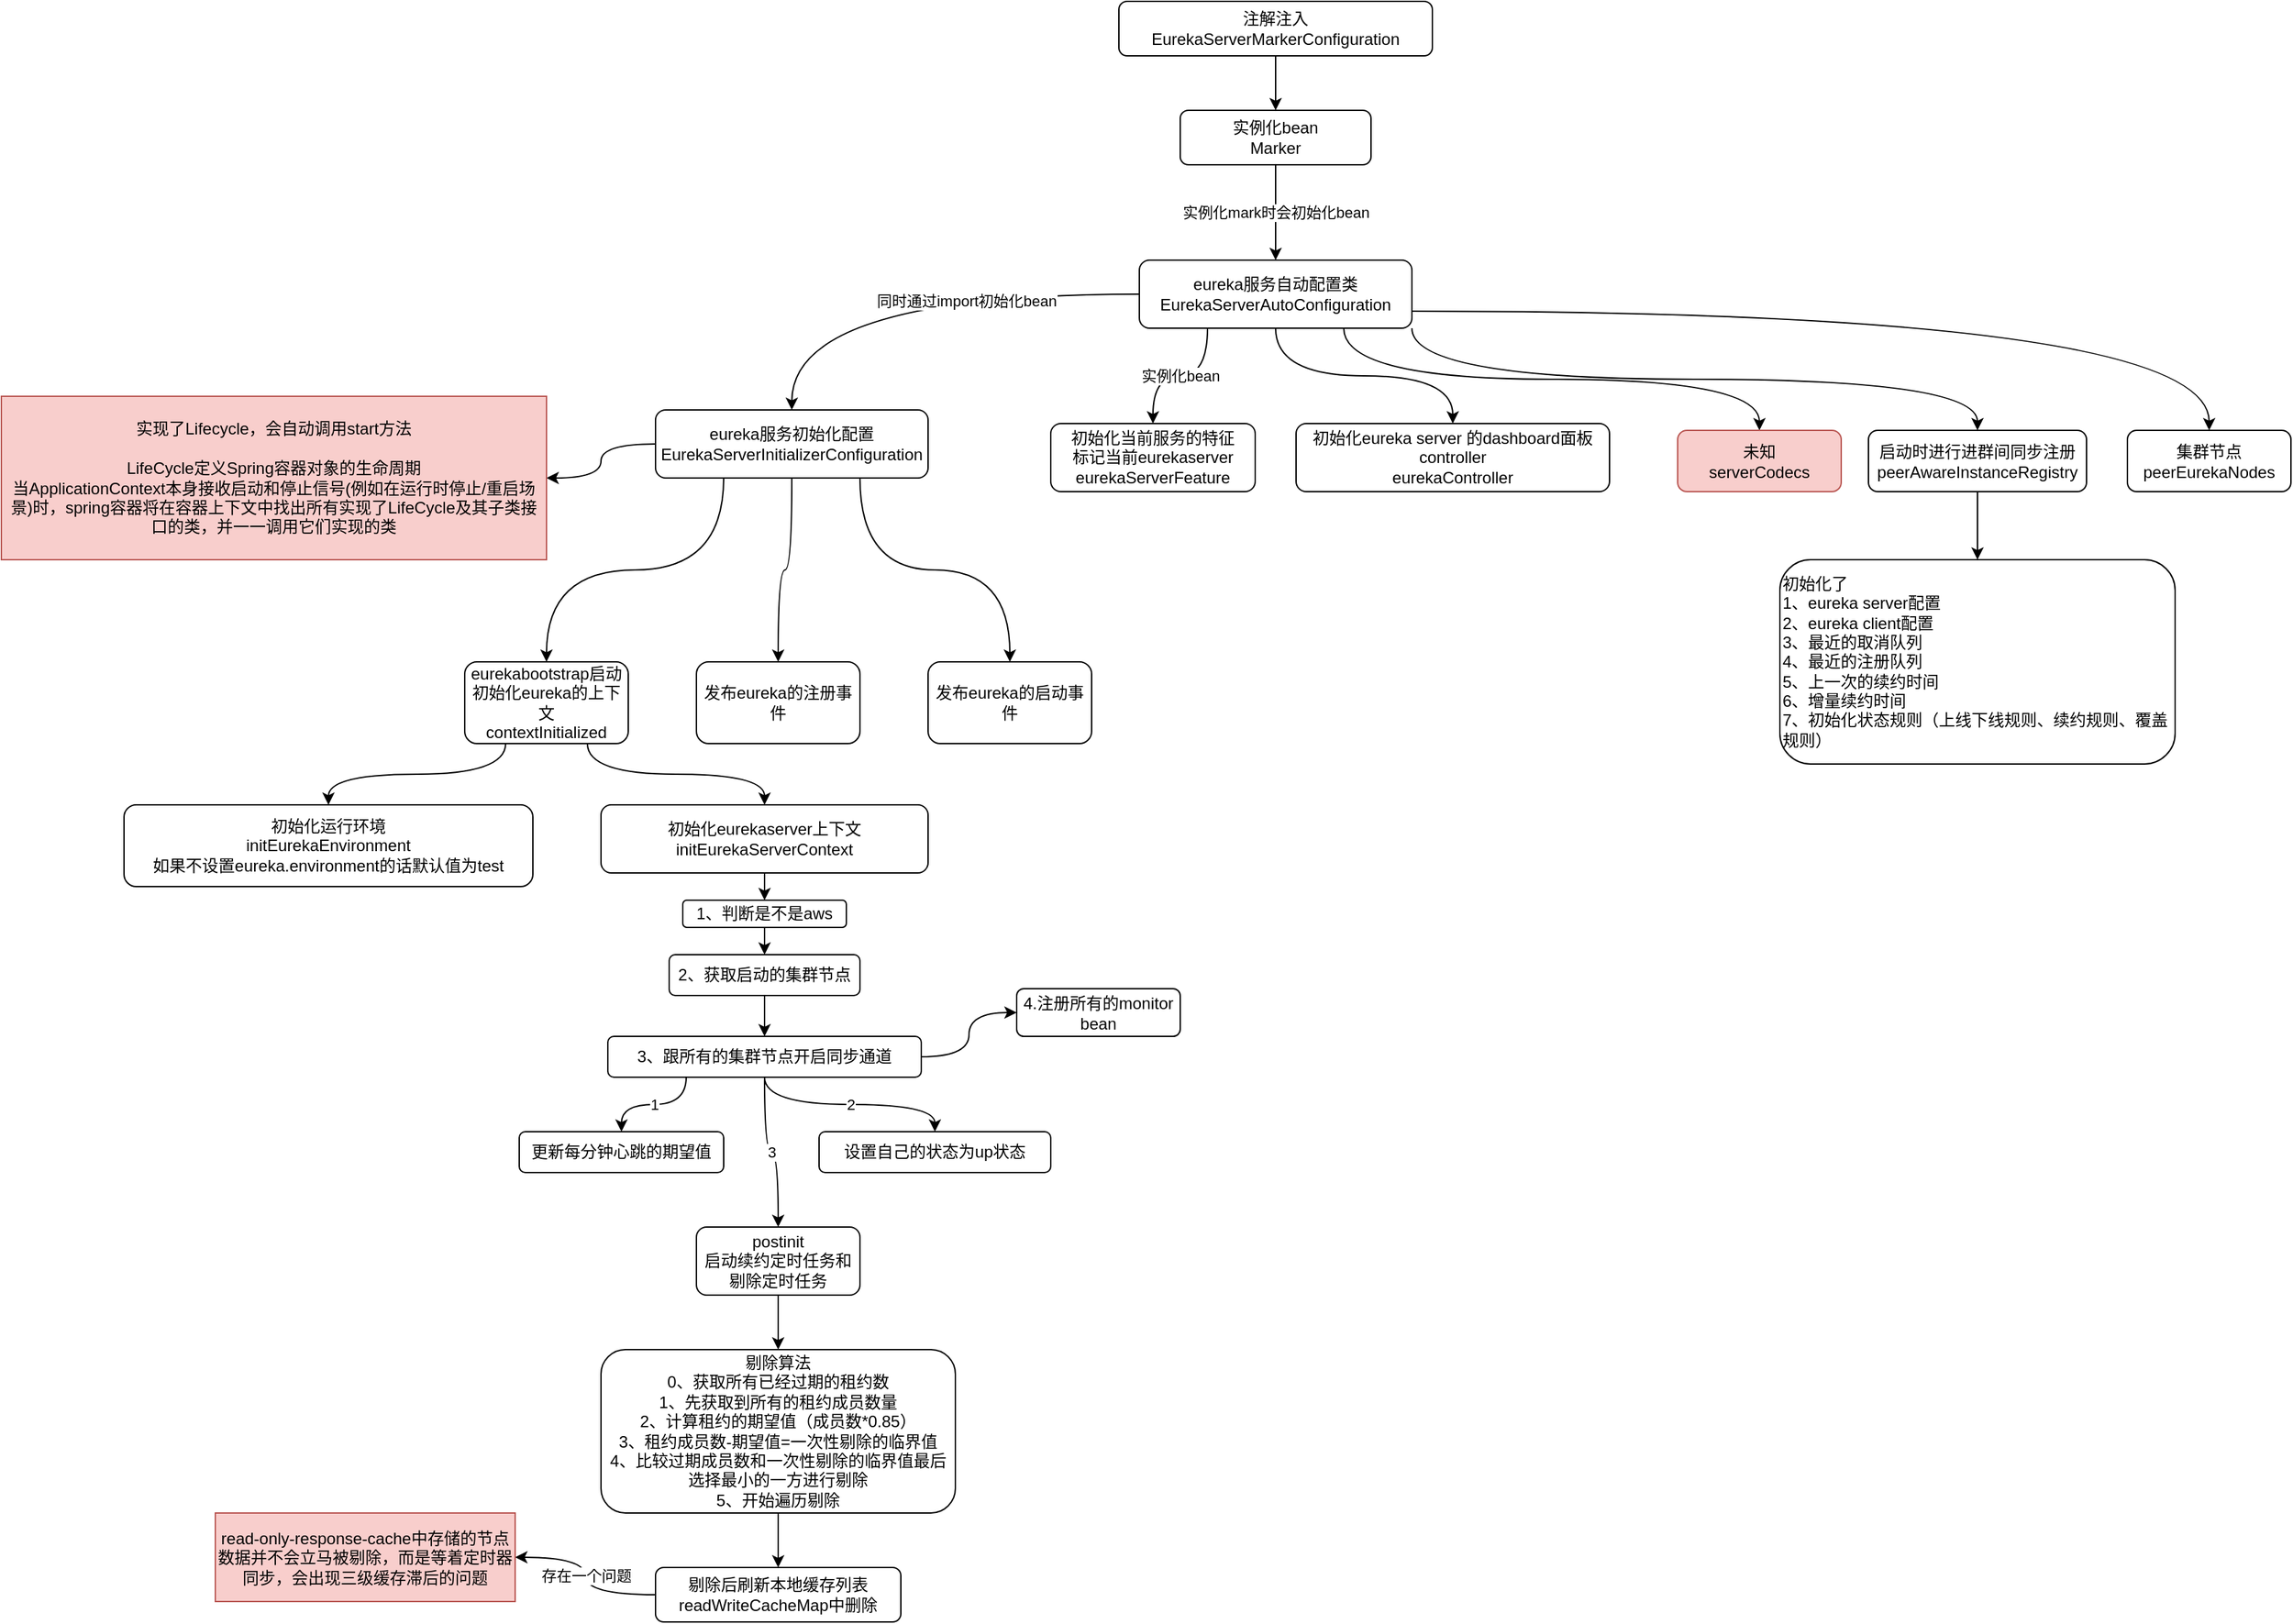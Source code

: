 <mxfile version="13.3.5" type="device" pages="3"><diagram id="aDoGiTlFpfA779Uw45xa" name="eureka server启动"><mxGraphModel dx="2204" dy="832" grid="1" gridSize="10" guides="1" tooltips="1" connect="1" arrows="1" fold="1" page="1" pageScale="1" pageWidth="827" pageHeight="1169" math="0" shadow="0"><root><mxCell id="0"/><mxCell id="1" parent="0"/><mxCell id="9czkAnY0E0y05Geg_O2x-7" value="" style="edgeStyle=orthogonalEdgeStyle;rounded=0;orthogonalLoop=1;jettySize=auto;html=1;curved=1;" parent="1" source="9czkAnY0E0y05Geg_O2x-1" target="9czkAnY0E0y05Geg_O2x-6" edge="1"><mxGeometry relative="1" as="geometry"/></mxCell><mxCell id="9czkAnY0E0y05Geg_O2x-8" value="同时通过import初始化bean" style="edgeLabel;html=1;align=center;verticalAlign=middle;resizable=0;points=[];" parent="9czkAnY0E0y05Geg_O2x-7" vertex="1" connectable="0"><mxGeometry x="-0.251" y="5" relative="1" as="geometry"><mxPoint as="offset"/></mxGeometry></mxCell><mxCell id="9czkAnY0E0y05Geg_O2x-10" value="实例化bean" style="edgeStyle=orthogonalEdgeStyle;curved=1;rounded=0;orthogonalLoop=1;jettySize=auto;html=1;exitX=0.25;exitY=1;exitDx=0;exitDy=0;" parent="1" source="9czkAnY0E0y05Geg_O2x-1" target="9czkAnY0E0y05Geg_O2x-11" edge="1"><mxGeometry relative="1" as="geometry"><mxPoint x="310" y="410" as="targetPoint"/></mxGeometry></mxCell><mxCell id="9czkAnY0E0y05Geg_O2x-12" style="edgeStyle=orthogonalEdgeStyle;curved=1;rounded=0;orthogonalLoop=1;jettySize=auto;html=1;exitX=0.5;exitY=1;exitDx=0;exitDy=0;" parent="1" source="9czkAnY0E0y05Geg_O2x-1" target="9czkAnY0E0y05Geg_O2x-13" edge="1"><mxGeometry relative="1" as="geometry"><mxPoint x="420" y="410" as="targetPoint"/></mxGeometry></mxCell><mxCell id="9czkAnY0E0y05Geg_O2x-14" style="edgeStyle=orthogonalEdgeStyle;curved=1;rounded=0;orthogonalLoop=1;jettySize=auto;html=1;exitX=0.75;exitY=1;exitDx=0;exitDy=0;" parent="1" source="9czkAnY0E0y05Geg_O2x-1" target="9czkAnY0E0y05Geg_O2x-15" edge="1"><mxGeometry relative="1" as="geometry"><mxPoint x="710" y="410" as="targetPoint"/></mxGeometry></mxCell><mxCell id="9czkAnY0E0y05Geg_O2x-16" style="edgeStyle=orthogonalEdgeStyle;curved=1;rounded=0;orthogonalLoop=1;jettySize=auto;html=1;exitX=1;exitY=1;exitDx=0;exitDy=0;" parent="1" source="9czkAnY0E0y05Geg_O2x-1" target="9czkAnY0E0y05Geg_O2x-17" edge="1"><mxGeometry relative="1" as="geometry"><mxPoint x="840" y="420" as="targetPoint"/></mxGeometry></mxCell><mxCell id="9czkAnY0E0y05Geg_O2x-18" style="edgeStyle=orthogonalEdgeStyle;curved=1;rounded=0;orthogonalLoop=1;jettySize=auto;html=1;exitX=1;exitY=0.75;exitDx=0;exitDy=0;" parent="1" source="9czkAnY0E0y05Geg_O2x-1" target="9czkAnY0E0y05Geg_O2x-19" edge="1"><mxGeometry relative="1" as="geometry"><mxPoint x="1020" y="420" as="targetPoint"/></mxGeometry></mxCell><mxCell id="9czkAnY0E0y05Geg_O2x-1" value="eureka服务自动配置类&lt;br&gt;EurekaServerAutoConfiguration" style="rounded=1;whiteSpace=wrap;html=1;" parent="1" vertex="1"><mxGeometry x="265" y="290" width="200" height="50" as="geometry"/></mxCell><mxCell id="5LAfZP62Lct843WxOW_F-3" style="edgeStyle=orthogonalEdgeStyle;rounded=0;orthogonalLoop=1;jettySize=auto;html=1;exitX=0;exitY=0.5;exitDx=0;exitDy=0;entryX=1;entryY=0.5;entryDx=0;entryDy=0;curved=1;" parent="1" source="9czkAnY0E0y05Geg_O2x-6" target="5LAfZP62Lct843WxOW_F-2" edge="1"><mxGeometry relative="1" as="geometry"/></mxCell><mxCell id="5LAfZP62Lct843WxOW_F-4" style="edgeStyle=orthogonalEdgeStyle;curved=1;rounded=0;orthogonalLoop=1;jettySize=auto;html=1;exitX=0.25;exitY=1;exitDx=0;exitDy=0;" parent="1" source="9czkAnY0E0y05Geg_O2x-6" target="5LAfZP62Lct843WxOW_F-5" edge="1"><mxGeometry relative="1" as="geometry"><mxPoint x="-80" y="550" as="targetPoint"/></mxGeometry></mxCell><mxCell id="5LAfZP62Lct843WxOW_F-6" style="edgeStyle=orthogonalEdgeStyle;curved=1;rounded=0;orthogonalLoop=1;jettySize=auto;html=1;exitX=0.5;exitY=1;exitDx=0;exitDy=0;" parent="1" source="9czkAnY0E0y05Geg_O2x-6" target="5LAfZP62Lct843WxOW_F-7" edge="1"><mxGeometry relative="1" as="geometry"><mxPoint x="10" y="570" as="targetPoint"/></mxGeometry></mxCell><mxCell id="5LAfZP62Lct843WxOW_F-8" style="edgeStyle=orthogonalEdgeStyle;curved=1;rounded=0;orthogonalLoop=1;jettySize=auto;html=1;exitX=0.75;exitY=1;exitDx=0;exitDy=0;" parent="1" source="9czkAnY0E0y05Geg_O2x-6" target="5LAfZP62Lct843WxOW_F-9" edge="1"><mxGeometry relative="1" as="geometry"><mxPoint x="150" y="570" as="targetPoint"/></mxGeometry></mxCell><mxCell id="9czkAnY0E0y05Geg_O2x-6" value="eureka服务初始化配置&lt;br&gt;EurekaServerInitializerConfiguration" style="rounded=1;whiteSpace=wrap;html=1;" parent="1" vertex="1"><mxGeometry x="-90" y="400" width="200" height="50" as="geometry"/></mxCell><mxCell id="9czkAnY0E0y05Geg_O2x-4" value="" style="edgeStyle=orthogonalEdgeStyle;rounded=0;orthogonalLoop=1;jettySize=auto;html=1;" parent="1" source="9czkAnY0E0y05Geg_O2x-2" target="9czkAnY0E0y05Geg_O2x-3" edge="1"><mxGeometry relative="1" as="geometry"/></mxCell><mxCell id="9czkAnY0E0y05Geg_O2x-2" value="注解注入&lt;br&gt;EurekaServerMarkerConfiguration" style="rounded=1;whiteSpace=wrap;html=1;" parent="1" vertex="1"><mxGeometry x="250" y="100" width="230" height="40" as="geometry"/></mxCell><mxCell id="9czkAnY0E0y05Geg_O2x-5" value="实例化mark时会初始化bean" style="edgeStyle=orthogonalEdgeStyle;rounded=0;orthogonalLoop=1;jettySize=auto;html=1;exitX=0.5;exitY=1;exitDx=0;exitDy=0;" parent="1" source="9czkAnY0E0y05Geg_O2x-3" target="9czkAnY0E0y05Geg_O2x-1" edge="1"><mxGeometry relative="1" as="geometry"/></mxCell><mxCell id="9czkAnY0E0y05Geg_O2x-3" value="实例化bean&lt;br&gt;Marker" style="rounded=1;whiteSpace=wrap;html=1;" parent="1" vertex="1"><mxGeometry x="295" y="180" width="140" height="40" as="geometry"/></mxCell><mxCell id="9czkAnY0E0y05Geg_O2x-11" value="初始化当前服务的特征&lt;br&gt;标记当前eurekaserver&lt;br&gt;eurekaServerFeature" style="rounded=1;whiteSpace=wrap;html=1;" parent="1" vertex="1"><mxGeometry x="200" y="410" width="150" height="50" as="geometry"/></mxCell><mxCell id="9czkAnY0E0y05Geg_O2x-13" value="初始化eureka server 的dashboard面板controller&lt;br&gt;eurekaController" style="rounded=1;whiteSpace=wrap;html=1;" parent="1" vertex="1"><mxGeometry x="380" y="410" width="230" height="50" as="geometry"/></mxCell><mxCell id="9czkAnY0E0y05Geg_O2x-15" value="未知&lt;br&gt;serverCodecs" style="rounded=1;whiteSpace=wrap;html=1;fillColor=#f8cecc;strokeColor=#b85450;" parent="1" vertex="1"><mxGeometry x="660" y="415" width="120" height="45" as="geometry"/></mxCell><mxCell id="9czkAnY0E0y05Geg_O2x-20" style="edgeStyle=orthogonalEdgeStyle;curved=1;rounded=0;orthogonalLoop=1;jettySize=auto;html=1;exitX=0.5;exitY=1;exitDx=0;exitDy=0;" parent="1" source="9czkAnY0E0y05Geg_O2x-17" target="9czkAnY0E0y05Geg_O2x-21" edge="1"><mxGeometry relative="1" as="geometry"><mxPoint x="890" y="510" as="targetPoint"/></mxGeometry></mxCell><mxCell id="9czkAnY0E0y05Geg_O2x-17" value="启动时进行进群间同步注册&lt;br&gt;peerAwareInstanceRegistry" style="rounded=1;whiteSpace=wrap;html=1;" parent="1" vertex="1"><mxGeometry x="800" y="415" width="160" height="45" as="geometry"/></mxCell><mxCell id="9czkAnY0E0y05Geg_O2x-19" value="集群节点&lt;br&gt;peerEurekaNodes" style="rounded=1;whiteSpace=wrap;html=1;" parent="1" vertex="1"><mxGeometry x="990" y="415" width="120" height="45" as="geometry"/></mxCell><mxCell id="9czkAnY0E0y05Geg_O2x-21" value="初始化了&lt;br&gt;1、eureka server配置&lt;br&gt;2、eureka client配置&lt;br&gt;3、最近的取消队列&lt;br&gt;4、最近的注册队列&lt;br&gt;5、上一次的续约时间&lt;br&gt;6、增量续约时间&lt;br&gt;7、初始化状态规则（上线下线规则、续约规则、覆盖规则）" style="rounded=1;whiteSpace=wrap;html=1;align=left;" parent="1" vertex="1"><mxGeometry x="735" y="510" width="290" height="150" as="geometry"/></mxCell><mxCell id="5LAfZP62Lct843WxOW_F-2" value="实现了Lifecycle，会自动调用start方法&lt;br&gt;&lt;br&gt;LifeCycle定义Spring容器对象的生命周期&lt;br&gt;当ApplicationContext本身接收启动和停止信号(例如在运行时停止/重启场景)时，spring容器将在容器上下文中找出所有实现了LifeCycle及其子类接口的类，并一一调用它们实现的类" style="text;html=1;strokeColor=#b85450;fillColor=#f8cecc;align=center;verticalAlign=middle;whiteSpace=wrap;rounded=0;" parent="1" vertex="1"><mxGeometry x="-570" y="390" width="400" height="120" as="geometry"/></mxCell><mxCell id="5LAfZP62Lct843WxOW_F-10" style="edgeStyle=orthogonalEdgeStyle;curved=1;rounded=0;orthogonalLoop=1;jettySize=auto;html=1;exitX=0.25;exitY=1;exitDx=0;exitDy=0;" parent="1" source="5LAfZP62Lct843WxOW_F-5" target="5LAfZP62Lct843WxOW_F-11" edge="1"><mxGeometry relative="1" as="geometry"><mxPoint x="-250" y="710" as="targetPoint"/></mxGeometry></mxCell><mxCell id="5LAfZP62Lct843WxOW_F-12" style="edgeStyle=orthogonalEdgeStyle;curved=1;rounded=0;orthogonalLoop=1;jettySize=auto;html=1;exitX=0.75;exitY=1;exitDx=0;exitDy=0;" parent="1" source="5LAfZP62Lct843WxOW_F-5" target="5LAfZP62Lct843WxOW_F-13" edge="1"><mxGeometry relative="1" as="geometry"><mxPoint x="-70" y="700" as="targetPoint"/></mxGeometry></mxCell><mxCell id="5LAfZP62Lct843WxOW_F-5" value="eurekabootstrap启动初始化eureka的上下文&lt;br&gt;contextInitialized" style="rounded=1;whiteSpace=wrap;html=1;" parent="1" vertex="1"><mxGeometry x="-230" y="585" width="120" height="60" as="geometry"/></mxCell><mxCell id="5LAfZP62Lct843WxOW_F-7" value="发布eureka的注册事件" style="rounded=1;whiteSpace=wrap;html=1;" parent="1" vertex="1"><mxGeometry x="-60" y="585" width="120" height="60" as="geometry"/></mxCell><mxCell id="5LAfZP62Lct843WxOW_F-9" value="发布eureka的启动事件" style="rounded=1;whiteSpace=wrap;html=1;" parent="1" vertex="1"><mxGeometry x="110" y="585" width="120" height="60" as="geometry"/></mxCell><mxCell id="5LAfZP62Lct843WxOW_F-11" value="初始化运行环境&lt;br&gt;initEurekaEnvironment&lt;br&gt;如果不设置eureka.environment的话默认值为test" style="rounded=1;whiteSpace=wrap;html=1;" parent="1" vertex="1"><mxGeometry x="-480" y="690" width="300" height="60" as="geometry"/></mxCell><mxCell id="5LAfZP62Lct843WxOW_F-15" style="edgeStyle=orthogonalEdgeStyle;curved=1;rounded=0;orthogonalLoop=1;jettySize=auto;html=1;" parent="1" source="5LAfZP62Lct843WxOW_F-13" target="5LAfZP62Lct843WxOW_F-16" edge="1"><mxGeometry relative="1" as="geometry"><mxPoint x="-10" y="810" as="targetPoint"/></mxGeometry></mxCell><mxCell id="5LAfZP62Lct843WxOW_F-13" value="初始化eurekaserver上下文&lt;br&gt;initEurekaServerContext" style="rounded=1;whiteSpace=wrap;html=1;" parent="1" vertex="1"><mxGeometry x="-130" y="690" width="240" height="50" as="geometry"/></mxCell><mxCell id="5LAfZP62Lct843WxOW_F-17" style="edgeStyle=orthogonalEdgeStyle;curved=1;rounded=0;orthogonalLoop=1;jettySize=auto;html=1;" parent="1" source="5LAfZP62Lct843WxOW_F-16" target="5LAfZP62Lct843WxOW_F-18" edge="1"><mxGeometry relative="1" as="geometry"><mxPoint x="-10" y="860" as="targetPoint"/></mxGeometry></mxCell><mxCell id="5LAfZP62Lct843WxOW_F-16" value="&lt;span&gt;1、判断是不是aws&lt;/span&gt;" style="rounded=1;whiteSpace=wrap;html=1;" parent="1" vertex="1"><mxGeometry x="-70" y="760" width="120" height="20" as="geometry"/></mxCell><mxCell id="5LAfZP62Lct843WxOW_F-19" style="edgeStyle=orthogonalEdgeStyle;curved=1;rounded=0;orthogonalLoop=1;jettySize=auto;html=1;" parent="1" source="5LAfZP62Lct843WxOW_F-18" target="5LAfZP62Lct843WxOW_F-20" edge="1"><mxGeometry relative="1" as="geometry"><mxPoint x="-10" y="910" as="targetPoint"/></mxGeometry></mxCell><mxCell id="5LAfZP62Lct843WxOW_F-18" value="&lt;span&gt;2、获取启动的集群节点&lt;/span&gt;" style="rounded=1;whiteSpace=wrap;html=1;" parent="1" vertex="1"><mxGeometry x="-80" y="800" width="140" height="30" as="geometry"/></mxCell><mxCell id="5LAfZP62Lct843WxOW_F-21" value="1" style="edgeStyle=orthogonalEdgeStyle;curved=1;rounded=0;orthogonalLoop=1;jettySize=auto;html=1;exitX=0.25;exitY=1;exitDx=0;exitDy=0;" parent="1" source="5LAfZP62Lct843WxOW_F-20" target="5LAfZP62Lct843WxOW_F-22" edge="1"><mxGeometry relative="1" as="geometry"><mxPoint x="-100" y="940" as="targetPoint"/></mxGeometry></mxCell><mxCell id="5LAfZP62Lct843WxOW_F-23" value="2" style="edgeStyle=orthogonalEdgeStyle;curved=1;rounded=0;orthogonalLoop=1;jettySize=auto;html=1;exitX=0.5;exitY=1;exitDx=0;exitDy=0;" parent="1" source="5LAfZP62Lct843WxOW_F-20" target="5LAfZP62Lct843WxOW_F-24" edge="1"><mxGeometry relative="1" as="geometry"><mxPoint y="940" as="targetPoint"/></mxGeometry></mxCell><mxCell id="5LAfZP62Lct843WxOW_F-26" value="3" style="edgeStyle=orthogonalEdgeStyle;curved=1;rounded=0;orthogonalLoop=1;jettySize=auto;html=1;exitX=0.5;exitY=1;exitDx=0;exitDy=0;" parent="1" source="5LAfZP62Lct843WxOW_F-20" target="5LAfZP62Lct843WxOW_F-27" edge="1"><mxGeometry relative="1" as="geometry"><mxPoint x="-20" y="1000" as="targetPoint"/></mxGeometry></mxCell><mxCell id="5LAfZP62Lct843WxOW_F-34" style="edgeStyle=orthogonalEdgeStyle;curved=1;rounded=0;orthogonalLoop=1;jettySize=auto;html=1;exitX=1;exitY=0.5;exitDx=0;exitDy=0;" parent="1" source="5LAfZP62Lct843WxOW_F-20" target="5LAfZP62Lct843WxOW_F-35" edge="1"><mxGeometry relative="1" as="geometry"><mxPoint x="300" y="875" as="targetPoint"/></mxGeometry></mxCell><mxCell id="5LAfZP62Lct843WxOW_F-20" value="&lt;span&gt;3、跟所有的集群节点开启同步通道&lt;/span&gt;" style="rounded=1;whiteSpace=wrap;html=1;" parent="1" vertex="1"><mxGeometry x="-125" y="860" width="230" height="30" as="geometry"/></mxCell><mxCell id="5LAfZP62Lct843WxOW_F-22" value="更新每分钟心跳的期望值" style="rounded=1;whiteSpace=wrap;html=1;" parent="1" vertex="1"><mxGeometry x="-190" y="930" width="150" height="30" as="geometry"/></mxCell><mxCell id="5LAfZP62Lct843WxOW_F-24" value="设置自己的状态为up状态" style="rounded=1;whiteSpace=wrap;html=1;" parent="1" vertex="1"><mxGeometry x="30" y="930" width="170" height="30" as="geometry"/></mxCell><mxCell id="5LAfZP62Lct843WxOW_F-28" style="edgeStyle=orthogonalEdgeStyle;curved=1;rounded=0;orthogonalLoop=1;jettySize=auto;html=1;exitX=0.5;exitY=1;exitDx=0;exitDy=0;" parent="1" source="5LAfZP62Lct843WxOW_F-27" target="5LAfZP62Lct843WxOW_F-29" edge="1"><mxGeometry relative="1" as="geometry"><mxPoint y="1120" as="targetPoint"/></mxGeometry></mxCell><mxCell id="5LAfZP62Lct843WxOW_F-27" value="postinit&lt;br&gt;启动续约定时任务和剔除定时任务" style="rounded=1;whiteSpace=wrap;html=1;" parent="1" vertex="1"><mxGeometry x="-60" y="1000" width="120" height="50" as="geometry"/></mxCell><mxCell id="5LAfZP62Lct843WxOW_F-30" style="edgeStyle=orthogonalEdgeStyle;curved=1;rounded=0;orthogonalLoop=1;jettySize=auto;html=1;exitX=0.5;exitY=1;exitDx=0;exitDy=0;" parent="1" source="5LAfZP62Lct843WxOW_F-29" target="5LAfZP62Lct843WxOW_F-31" edge="1"><mxGeometry relative="1" as="geometry"><mxPoint y="1280" as="targetPoint"/></mxGeometry></mxCell><mxCell id="5LAfZP62Lct843WxOW_F-29" value="剔除算法&lt;br&gt;0、获取所有已经过期的租约数&lt;br&gt;1、先获取到所有的租约成员数量&lt;br&gt;2、计算租约的期望值（成员数*0.85）&lt;br&gt;3、租约成员数-期望值=一次性剔除的临界值&lt;br&gt;4、比较过期成员数和一次性剔除的临界值最后选择最小的一方进行剔除&lt;br&gt;5、开始遍历剔除" style="rounded=1;whiteSpace=wrap;html=1;" parent="1" vertex="1"><mxGeometry x="-130" y="1090" width="260" height="120" as="geometry"/></mxCell><mxCell id="5LAfZP62Lct843WxOW_F-33" value="存在一个问题" style="edgeStyle=orthogonalEdgeStyle;curved=1;rounded=0;orthogonalLoop=1;jettySize=auto;html=1;exitX=0;exitY=0.5;exitDx=0;exitDy=0;" parent="1" source="5LAfZP62Lct843WxOW_F-31" target="5LAfZP62Lct843WxOW_F-32" edge="1"><mxGeometry relative="1" as="geometry"/></mxCell><mxCell id="5LAfZP62Lct843WxOW_F-31" value="剔除后刷新本地缓存列表&lt;br&gt;readWriteCacheMap中删除" style="rounded=1;whiteSpace=wrap;html=1;" parent="1" vertex="1"><mxGeometry x="-90" y="1250" width="180" height="40" as="geometry"/></mxCell><mxCell id="5LAfZP62Lct843WxOW_F-32" value="read-only-response-cache中存储的节点数据并不会立马被剔除，而是等着定时器同步，会出现三级缓存滞后的问题" style="text;html=1;strokeColor=#b85450;fillColor=#f8cecc;align=center;verticalAlign=middle;whiteSpace=wrap;rounded=0;" parent="1" vertex="1"><mxGeometry x="-413" y="1210" width="220" height="65" as="geometry"/></mxCell><mxCell id="5LAfZP62Lct843WxOW_F-35" value="4.注册所有的monitor bean" style="rounded=1;whiteSpace=wrap;html=1;" parent="1" vertex="1"><mxGeometry x="175" y="825" width="120" height="35" as="geometry"/></mxCell></root></mxGraphModel></diagram><diagram id="LO5-qWf-2g-UUTUSiegE" name="eureka注册"><mxGraphModel dx="2204" dy="832" grid="1" gridSize="10" guides="1" tooltips="1" connect="1" arrows="1" fold="1" page="1" pageScale="1" pageWidth="827" pageHeight="1169" math="0" shadow="0"><root><mxCell id="YVRoBOXGCYM9BGDrT16I-0"/><mxCell id="YVRoBOXGCYM9BGDrT16I-1" parent="YVRoBOXGCYM9BGDrT16I-0"/><mxCell id="YVRoBOXGCYM9BGDrT16I-5" style="edgeStyle=orthogonalEdgeStyle;rounded=0;orthogonalLoop=1;jettySize=auto;html=1;exitX=0.5;exitY=1;exitDx=0;exitDy=0;" edge="1" parent="YVRoBOXGCYM9BGDrT16I-1" source="YVRoBOXGCYM9BGDrT16I-3" target="YVRoBOXGCYM9BGDrT16I-6"><mxGeometry relative="1" as="geometry"><mxPoint x="380.333" y="200" as="targetPoint"/></mxGeometry></mxCell><mxCell id="YVRoBOXGCYM9BGDrT16I-7" value="Jersey http调用&lt;br&gt;eureka server" style="edgeLabel;html=1;align=center;verticalAlign=middle;resizable=0;points=[];" vertex="1" connectable="0" parent="YVRoBOXGCYM9BGDrT16I-5"><mxGeometry x="-0.221" y="3" relative="1" as="geometry"><mxPoint as="offset"/></mxGeometry></mxCell><mxCell id="YVRoBOXGCYM9BGDrT16I-3" value="客户端&lt;br&gt;DiscoveryClient&lt;br&gt;调用register方法" style="rounded=1;whiteSpace=wrap;html=1;" vertex="1" parent="YVRoBOXGCYM9BGDrT16I-1"><mxGeometry x="320" y="50" width="120" height="60" as="geometry"/></mxCell><mxCell id="YVRoBOXGCYM9BGDrT16I-8" value="1" style="edgeStyle=orthogonalEdgeStyle;rounded=0;orthogonalLoop=1;jettySize=auto;html=1;exitX=0.25;exitY=1;exitDx=0;exitDy=0;curved=1;entryX=0.5;entryY=0;entryDx=0;entryDy=0;" edge="1" parent="YVRoBOXGCYM9BGDrT16I-1" source="YVRoBOXGCYM9BGDrT16I-6" target="YVRoBOXGCYM9BGDrT16I-9"><mxGeometry relative="1" as="geometry"><mxPoint x="280" y="310" as="targetPoint"/></mxGeometry></mxCell><mxCell id="YVRoBOXGCYM9BGDrT16I-10" value="2" style="edgeStyle=orthogonalEdgeStyle;curved=1;rounded=0;orthogonalLoop=1;jettySize=auto;html=1;exitX=0.5;exitY=1;exitDx=0;exitDy=0;" edge="1" parent="YVRoBOXGCYM9BGDrT16I-1" source="YVRoBOXGCYM9BGDrT16I-6" target="YVRoBOXGCYM9BGDrT16I-11"><mxGeometry relative="1" as="geometry"><mxPoint x="510" y="320" as="targetPoint"/></mxGeometry></mxCell><mxCell id="YVRoBOXGCYM9BGDrT16I-12" value="3" style="edgeStyle=orthogonalEdgeStyle;curved=1;rounded=0;orthogonalLoop=1;jettySize=auto;html=1;exitX=0.75;exitY=1;exitDx=0;exitDy=0;" edge="1" parent="YVRoBOXGCYM9BGDrT16I-1" source="YVRoBOXGCYM9BGDrT16I-6" target="YVRoBOXGCYM9BGDrT16I-13"><mxGeometry relative="1" as="geometry"><mxPoint x="640" y="330" as="targetPoint"/></mxGeometry></mxCell><mxCell id="YVRoBOXGCYM9BGDrT16I-6" value="ApplicationResource&lt;br&gt;addInstance()" style="rounded=1;whiteSpace=wrap;html=1;" vertex="1" parent="YVRoBOXGCYM9BGDrT16I-1"><mxGeometry x="320" y="190" width="120" height="60" as="geometry"/></mxCell><mxCell id="YVRoBOXGCYM9BGDrT16I-9" value="DataCenterInfo 检查&lt;br&gt;处理客户端可能注册了错误的DataCenterInfo并丢失数据的情况" style="rounded=1;whiteSpace=wrap;html=1;" vertex="1" parent="YVRoBOXGCYM9BGDrT16I-1"><mxGeometry x="-70" y="320" width="360" height="50" as="geometry"/></mxCell><mxCell id="YVRoBOXGCYM9BGDrT16I-16" value="1" style="edgeStyle=orthogonalEdgeStyle;curved=1;rounded=0;orthogonalLoop=1;jettySize=auto;html=1;exitX=0.25;exitY=1;exitDx=0;exitDy=0;" edge="1" parent="YVRoBOXGCYM9BGDrT16I-1" source="YVRoBOXGCYM9BGDrT16I-11" target="YVRoBOXGCYM9BGDrT16I-17"><mxGeometry relative="1" as="geometry"><mxPoint x="250" y="430" as="targetPoint"/></mxGeometry></mxCell><mxCell id="YVRoBOXGCYM9BGDrT16I-18" value="2" style="edgeStyle=orthogonalEdgeStyle;curved=1;rounded=0;orthogonalLoop=1;jettySize=auto;html=1;exitX=0.5;exitY=1;exitDx=0;exitDy=0;entryX=0.5;entryY=0;entryDx=0;entryDy=0;" edge="1" parent="YVRoBOXGCYM9BGDrT16I-1" source="YVRoBOXGCYM9BGDrT16I-11" target="YVRoBOXGCYM9BGDrT16I-19"><mxGeometry relative="1" as="geometry"><mxPoint x="430" y="430" as="targetPoint"/></mxGeometry></mxCell><mxCell id="YVRoBOXGCYM9BGDrT16I-20" value="3" style="edgeStyle=orthogonalEdgeStyle;curved=1;rounded=0;orthogonalLoop=1;jettySize=auto;html=1;exitX=0.75;exitY=1;exitDx=0;exitDy=0;" edge="1" parent="YVRoBOXGCYM9BGDrT16I-1" source="YVRoBOXGCYM9BGDrT16I-11" target="YVRoBOXGCYM9BGDrT16I-21"><mxGeometry relative="1" as="geometry"><mxPoint x="540" y="420" as="targetPoint"/></mxGeometry></mxCell><mxCell id="YVRoBOXGCYM9BGDrT16I-11" value="调用register方法开始注册" style="rounded=1;whiteSpace=wrap;html=1;" vertex="1" parent="YVRoBOXGCYM9BGDrT16I-1"><mxGeometry x="340" y="340" width="180" height="30" as="geometry"/></mxCell><mxCell id="YVRoBOXGCYM9BGDrT16I-13" value="注册成功返回204响应码" style="rounded=1;whiteSpace=wrap;html=1;" vertex="1" parent="YVRoBOXGCYM9BGDrT16I-1"><mxGeometry x="570" y="340" width="150" height="30" as="geometry"/></mxCell><mxCell id="YVRoBOXGCYM9BGDrT16I-17" value="获取注册实例租约的延迟时间&lt;br&gt;leaseDuration" style="rounded=1;whiteSpace=wrap;html=1;" vertex="1" parent="YVRoBOXGCYM9BGDrT16I-1"><mxGeometry x="130" y="480" width="170" height="30" as="geometry"/></mxCell><mxCell id="YVRoBOXGCYM9BGDrT16I-22" value="1" style="edgeStyle=orthogonalEdgeStyle;curved=1;rounded=0;orthogonalLoop=1;jettySize=auto;html=1;exitX=0.25;exitY=1;exitDx=0;exitDy=0;" edge="1" parent="YVRoBOXGCYM9BGDrT16I-1" source="YVRoBOXGCYM9BGDrT16I-19" target="YVRoBOXGCYM9BGDrT16I-23"><mxGeometry relative="1" as="geometry"><mxPoint x="300" y="590" as="targetPoint"/></mxGeometry></mxCell><mxCell id="YVRoBOXGCYM9BGDrT16I-24" value="2" style="edgeStyle=orthogonalEdgeStyle;curved=1;rounded=0;orthogonalLoop=1;jettySize=auto;html=1;exitX=0.25;exitY=1;exitDx=0;exitDy=0;" edge="1" parent="YVRoBOXGCYM9BGDrT16I-1" source="YVRoBOXGCYM9BGDrT16I-19" target="YVRoBOXGCYM9BGDrT16I-25"><mxGeometry relative="1" as="geometry"><mxPoint x="414.167" y="590" as="targetPoint"/></mxGeometry></mxCell><mxCell id="YVRoBOXGCYM9BGDrT16I-26" value="3" style="edgeStyle=orthogonalEdgeStyle;curved=1;rounded=0;orthogonalLoop=1;jettySize=auto;html=1;exitX=0.379;exitY=1.071;exitDx=0;exitDy=0;exitPerimeter=0;" edge="1" parent="YVRoBOXGCYM9BGDrT16I-1" source="YVRoBOXGCYM9BGDrT16I-19" target="YVRoBOXGCYM9BGDrT16I-27"><mxGeometry relative="1" as="geometry"><mxPoint x="451.667" y="750" as="targetPoint"/></mxGeometry></mxCell><mxCell id="YVRoBOXGCYM9BGDrT16I-28" value="4" style="edgeStyle=orthogonalEdgeStyle;curved=1;rounded=0;orthogonalLoop=1;jettySize=auto;html=1;exitX=0.5;exitY=1;exitDx=0;exitDy=0;" edge="1" parent="YVRoBOXGCYM9BGDrT16I-1" source="YVRoBOXGCYM9BGDrT16I-19" target="YVRoBOXGCYM9BGDrT16I-29"><mxGeometry x="0.804" relative="1" as="geometry"><mxPoint x="489.167" y="800" as="targetPoint"/><mxPoint as="offset"/></mxGeometry></mxCell><mxCell id="YVRoBOXGCYM9BGDrT16I-30" value="5" style="edgeStyle=orthogonalEdgeStyle;curved=1;rounded=0;orthogonalLoop=1;jettySize=auto;html=1;exitX=0.623;exitY=1.008;exitDx=0;exitDy=0;exitPerimeter=0;" edge="1" parent="YVRoBOXGCYM9BGDrT16I-1" source="YVRoBOXGCYM9BGDrT16I-19" target="YVRoBOXGCYM9BGDrT16I-31"><mxGeometry x="0.888" relative="1" as="geometry"><mxPoint x="451.667" y="930" as="targetPoint"/><mxPoint as="offset"/></mxGeometry></mxCell><mxCell id="YVRoBOXGCYM9BGDrT16I-19" value="向当前eureka服务注册" style="rounded=1;whiteSpace=wrap;html=1;" vertex="1" parent="YVRoBOXGCYM9BGDrT16I-1"><mxGeometry x="339" y="480" width="150" height="40" as="geometry"/></mxCell><mxCell id="YVRoBOXGCYM9BGDrT16I-21" value="向peer节点同步注册的实例信息" style="rounded=1;whiteSpace=wrap;html=1;" vertex="1" parent="YVRoBOXGCYM9BGDrT16I-1"><mxGeometry x="520" y="480" width="150" height="40" as="geometry"/></mxCell><mxCell id="YVRoBOXGCYM9BGDrT16I-23" value="向本地的注册表map中放入注册实例" style="rounded=1;whiteSpace=wrap;html=1;" vertex="1" parent="YVRoBOXGCYM9BGDrT16I-1"><mxGeometry x="140" y="600" width="220" height="30" as="geometry"/></mxCell><mxCell id="YVRoBOXGCYM9BGDrT16I-25" value="初始化注册实例的租约信息&lt;br&gt;用于心跳检测" style="rounded=1;whiteSpace=wrap;html=1;" vertex="1" parent="YVRoBOXGCYM9BGDrT16I-1"><mxGeometry x="294" y="670" width="170" height="30" as="geometry"/></mxCell><mxCell id="YVRoBOXGCYM9BGDrT16I-27" value="给最近增加的注册队列中增加注册信息" style="rounded=1;whiteSpace=wrap;html=1;" vertex="1" parent="YVRoBOXGCYM9BGDrT16I-1"><mxGeometry x="290" y="730" width="220" height="40" as="geometry"/></mxCell><mxCell id="YVRoBOXGCYM9BGDrT16I-29" value="给最近改变的队列中增加注册信息" style="rounded=1;whiteSpace=wrap;html=1;" vertex="1" parent="YVRoBOXGCYM9BGDrT16I-1"><mxGeometry x="310.83" y="810" width="209.17" height="30" as="geometry"/></mxCell><mxCell id="YVRoBOXGCYM9BGDrT16I-31" value="刷新本地注册表缓存&lt;br&gt;readWriteCacheMap" style="rounded=1;whiteSpace=wrap;html=1;" vertex="1" parent="YVRoBOXGCYM9BGDrT16I-1"><mxGeometry x="350" y="880" width="170" height="40" as="geometry"/></mxCell></root></mxGraphModel></diagram><diagram id="Lmr_3gq7WSeQmAF0nPeB" name="全量 增量拉取注册信息"><mxGraphModel dx="2204" dy="832" grid="1" gridSize="10" guides="1" tooltips="1" connect="1" arrows="1" fold="1" page="1" pageScale="1" pageWidth="827" pageHeight="1169" math="0" shadow="0"><root><mxCell id="np5GqdyJGrGXka1yUSwv-0"/><mxCell id="np5GqdyJGrGXka1yUSwv-1" parent="np5GqdyJGrGXka1yUSwv-0"/><mxCell id="2U3h68IkGL0CNumh6lns-0" value="全量拉取&lt;br&gt;Jersey http 调用&lt;br&gt;eureka server&amp;nbsp;" style="edgeStyle=orthogonalEdgeStyle;curved=1;rounded=0;orthogonalLoop=1;jettySize=auto;html=1;exitX=0.5;exitY=1;exitDx=0;exitDy=0;" edge="1" parent="np5GqdyJGrGXka1yUSwv-1" source="np5GqdyJGrGXka1yUSwv-2" target="2U3h68IkGL0CNumh6lns-1"><mxGeometry relative="1" as="geometry"><mxPoint x="433" y="180" as="targetPoint"/></mxGeometry></mxCell><mxCell id="2U3h68IkGL0CNumh6lns-4" style="edgeStyle=orthogonalEdgeStyle;curved=1;rounded=0;orthogonalLoop=1;jettySize=auto;html=1;exitX=0.25;exitY=1;exitDx=0;exitDy=0;" edge="1" parent="np5GqdyJGrGXka1yUSwv-1" source="np5GqdyJGrGXka1yUSwv-2" target="2U3h68IkGL0CNumh6lns-5"><mxGeometry relative="1" as="geometry"><mxPoint x="110" y="220" as="targetPoint"/></mxGeometry></mxCell><mxCell id="2U3h68IkGL0CNumh6lns-6" value="增量拉取&lt;br&gt;Jersey http 调用&lt;br&gt;eureka server&amp;nbsp;" style="edgeLabel;html=1;align=center;verticalAlign=middle;resizable=0;points=[];" vertex="1" connectable="0" parent="2U3h68IkGL0CNumh6lns-4"><mxGeometry x="-0.162" y="-2" relative="1" as="geometry"><mxPoint as="offset"/></mxGeometry></mxCell><mxCell id="np5GqdyJGrGXka1yUSwv-2" value="&lt;span&gt;客户端&lt;/span&gt;&lt;br&gt;&lt;span&gt;DiscoveryClient&lt;/span&gt;&lt;br&gt;&lt;span&gt;调用fetch register方法&lt;/span&gt;" style="rounded=1;whiteSpace=wrap;html=1;" vertex="1" parent="np5GqdyJGrGXka1yUSwv-1"><mxGeometry x="160" y="40" width="186" height="60" as="geometry"/></mxCell><mxCell id="2U3h68IkGL0CNumh6lns-2" style="edgeStyle=orthogonalEdgeStyle;curved=1;rounded=0;orthogonalLoop=1;jettySize=auto;html=1;exitX=0.5;exitY=1;exitDx=0;exitDy=0;" edge="1" parent="np5GqdyJGrGXka1yUSwv-1" source="2U3h68IkGL0CNumh6lns-1" target="2U3h68IkGL0CNumh6lns-3"><mxGeometry relative="1" as="geometry"><mxPoint x="380" y="340" as="targetPoint"/></mxGeometry></mxCell><mxCell id="2U3h68IkGL0CNumh6lns-1" value="ApplicationsResource&lt;br&gt;getContainers()方法" style="rounded=1;whiteSpace=wrap;html=1;" vertex="1" parent="np5GqdyJGrGXka1yUSwv-1"><mxGeometry x="373" y="190" width="120" height="60" as="geometry"/></mxCell><mxCell id="2U3h68IkGL0CNumh6lns-3" value="responseCache从本地缓存拉取注册表&lt;br&gt;1、如果开启了shouldUseReadOnlyResponseCache就从readonly三级缓存中拉取&lt;br&gt;2、如果未开启就从二级缓存readwritecatch中拉取" style="rounded=1;whiteSpace=wrap;html=1;" vertex="1" parent="np5GqdyJGrGXka1yUSwv-1"><mxGeometry x="280" y="330" width="360" height="60" as="geometry"/></mxCell><mxCell id="2U3h68IkGL0CNumh6lns-7" style="edgeStyle=orthogonalEdgeStyle;curved=1;rounded=0;orthogonalLoop=1;jettySize=auto;html=1;exitX=0.5;exitY=1;exitDx=0;exitDy=0;" edge="1" parent="np5GqdyJGrGXka1yUSwv-1" source="2U3h68IkGL0CNumh6lns-5" target="2U3h68IkGL0CNumh6lns-8"><mxGeometry relative="1" as="geometry"><mxPoint x="50" y="350" as="targetPoint"/></mxGeometry></mxCell><mxCell id="2U3h68IkGL0CNumh6lns-5" value="ApplicationsResource&lt;br&gt;getContainerDifferential" style="rounded=1;whiteSpace=wrap;html=1;" vertex="1" parent="np5GqdyJGrGXka1yUSwv-1"><mxGeometry x="-40" y="220" width="180" height="60" as="geometry"/></mxCell><mxCell id="2U3h68IkGL0CNumh6lns-8" value="直接从本地的最近改变的队列中获取实例信息&lt;br&gt;recentlyChangedQueue" style="rounded=1;whiteSpace=wrap;html=1;" vertex="1" parent="np5GqdyJGrGXka1yUSwv-1"><mxGeometry x="-45" y="320" width="190" height="60" as="geometry"/></mxCell></root></mxGraphModel></diagram></mxfile>